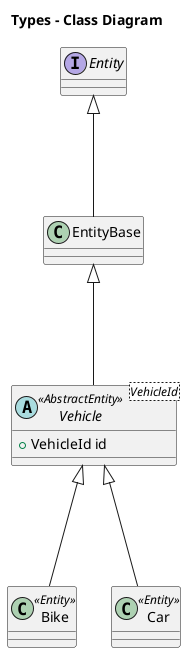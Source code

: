 @startuml

title Types - Class Diagram

skinparam componentStyle uml2

interface Entity

class EntityBase

Entity <|--- EntityBase

abstract class Vehicle<VehicleId> << AbstractEntity >>
{
  +VehicleId id
}

EntityBase <|--- Vehicle

class Bike << Entity >>

class Car << Entity >>

Vehicle <|--- Bike
Vehicle <|--- Car

@enduml
